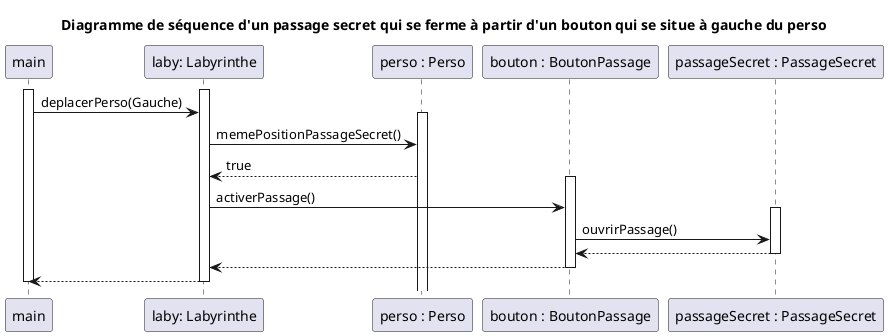 @startuml
'https://plantuml.com/sequence-diagram

title Diagramme de séquence d'un passage secret qui se ferme à partir d'un bouton qui se situe à gauche du perso

participant "main" as main
participant "laby: Labyrinthe" as laby
participant "perso : Perso" as perso
participant "bouton : BoutonPassage" as bouton
participant "passageSecret : PassageSecret" as passageSecret

activate main
    activate laby
        main -> laby : deplacerPerso(Gauche)
        activate perso
        laby -> perso : memePositionPassageSecret()
        perso --> laby : true
        activate bouton
        laby -> bouton : activerPassage()
        activate passageSecret
            bouton -> passageSecret : ouvrirPassage()
            passageSecret --> bouton
        deactivate passageSecret
        bouton --> laby
        deactivate bouton
        laby --> main
    deactivate laby
deactivate main
@enduml